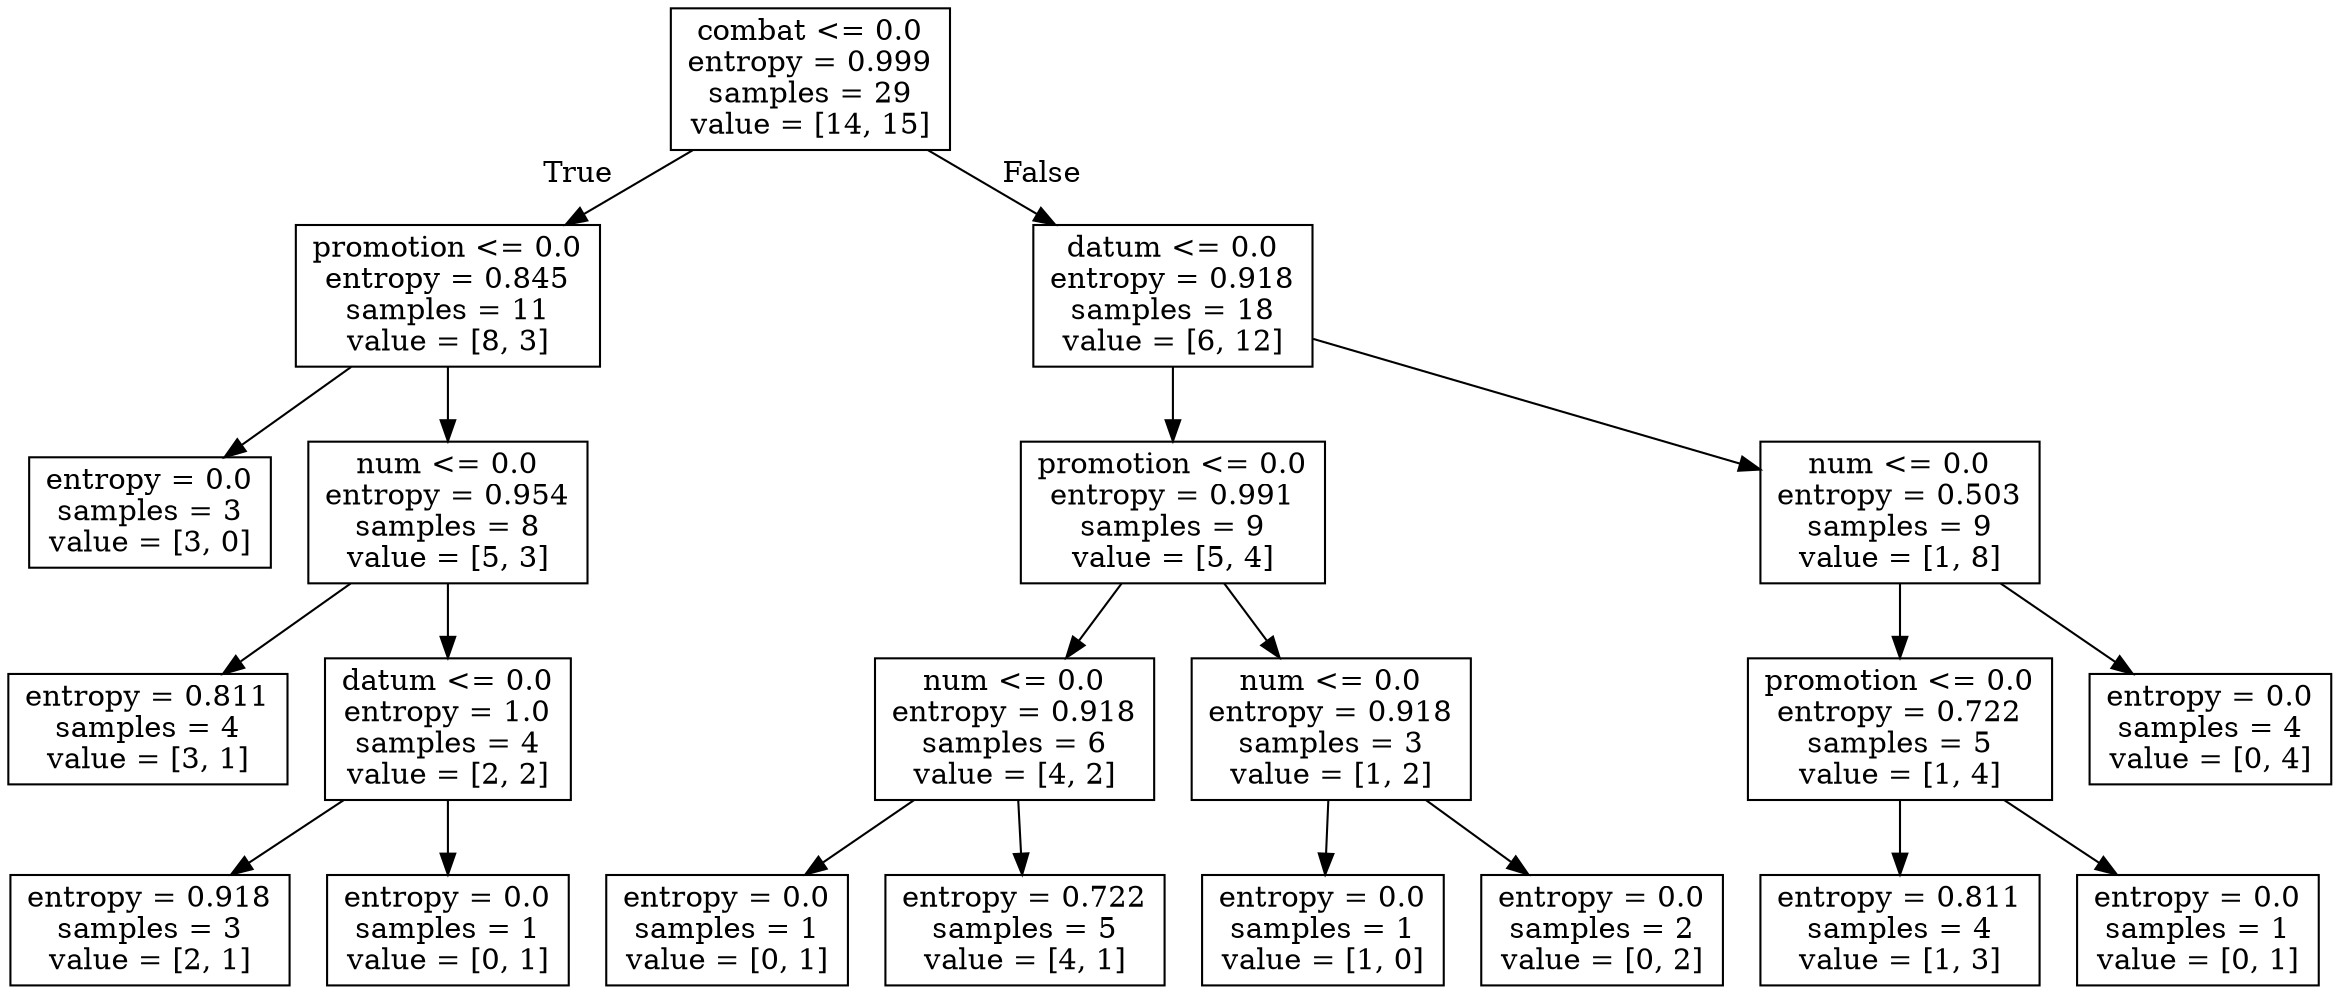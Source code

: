 digraph Tree {
node [shape=box] ;
0 [label="combat <= 0.0\nentropy = 0.999\nsamples = 29\nvalue = [14, 15]"] ;
1 [label="promotion <= 0.0\nentropy = 0.845\nsamples = 11\nvalue = [8, 3]"] ;
0 -> 1 [labeldistance=2.5, labelangle=45, headlabel="True"] ;
2 [label="entropy = 0.0\nsamples = 3\nvalue = [3, 0]"] ;
1 -> 2 ;
3 [label="num <= 0.0\nentropy = 0.954\nsamples = 8\nvalue = [5, 3]"] ;
1 -> 3 ;
4 [label="entropy = 0.811\nsamples = 4\nvalue = [3, 1]"] ;
3 -> 4 ;
5 [label="datum <= 0.0\nentropy = 1.0\nsamples = 4\nvalue = [2, 2]"] ;
3 -> 5 ;
6 [label="entropy = 0.918\nsamples = 3\nvalue = [2, 1]"] ;
5 -> 6 ;
7 [label="entropy = 0.0\nsamples = 1\nvalue = [0, 1]"] ;
5 -> 7 ;
8 [label="datum <= 0.0\nentropy = 0.918\nsamples = 18\nvalue = [6, 12]"] ;
0 -> 8 [labeldistance=2.5, labelangle=-45, headlabel="False"] ;
9 [label="promotion <= 0.0\nentropy = 0.991\nsamples = 9\nvalue = [5, 4]"] ;
8 -> 9 ;
10 [label="num <= 0.0\nentropy = 0.918\nsamples = 6\nvalue = [4, 2]"] ;
9 -> 10 ;
11 [label="entropy = 0.0\nsamples = 1\nvalue = [0, 1]"] ;
10 -> 11 ;
12 [label="entropy = 0.722\nsamples = 5\nvalue = [4, 1]"] ;
10 -> 12 ;
13 [label="num <= 0.0\nentropy = 0.918\nsamples = 3\nvalue = [1, 2]"] ;
9 -> 13 ;
14 [label="entropy = 0.0\nsamples = 1\nvalue = [1, 0]"] ;
13 -> 14 ;
15 [label="entropy = 0.0\nsamples = 2\nvalue = [0, 2]"] ;
13 -> 15 ;
16 [label="num <= 0.0\nentropy = 0.503\nsamples = 9\nvalue = [1, 8]"] ;
8 -> 16 ;
17 [label="promotion <= 0.0\nentropy = 0.722\nsamples = 5\nvalue = [1, 4]"] ;
16 -> 17 ;
18 [label="entropy = 0.811\nsamples = 4\nvalue = [1, 3]"] ;
17 -> 18 ;
19 [label="entropy = 0.0\nsamples = 1\nvalue = [0, 1]"] ;
17 -> 19 ;
20 [label="entropy = 0.0\nsamples = 4\nvalue = [0, 4]"] ;
16 -> 20 ;
}